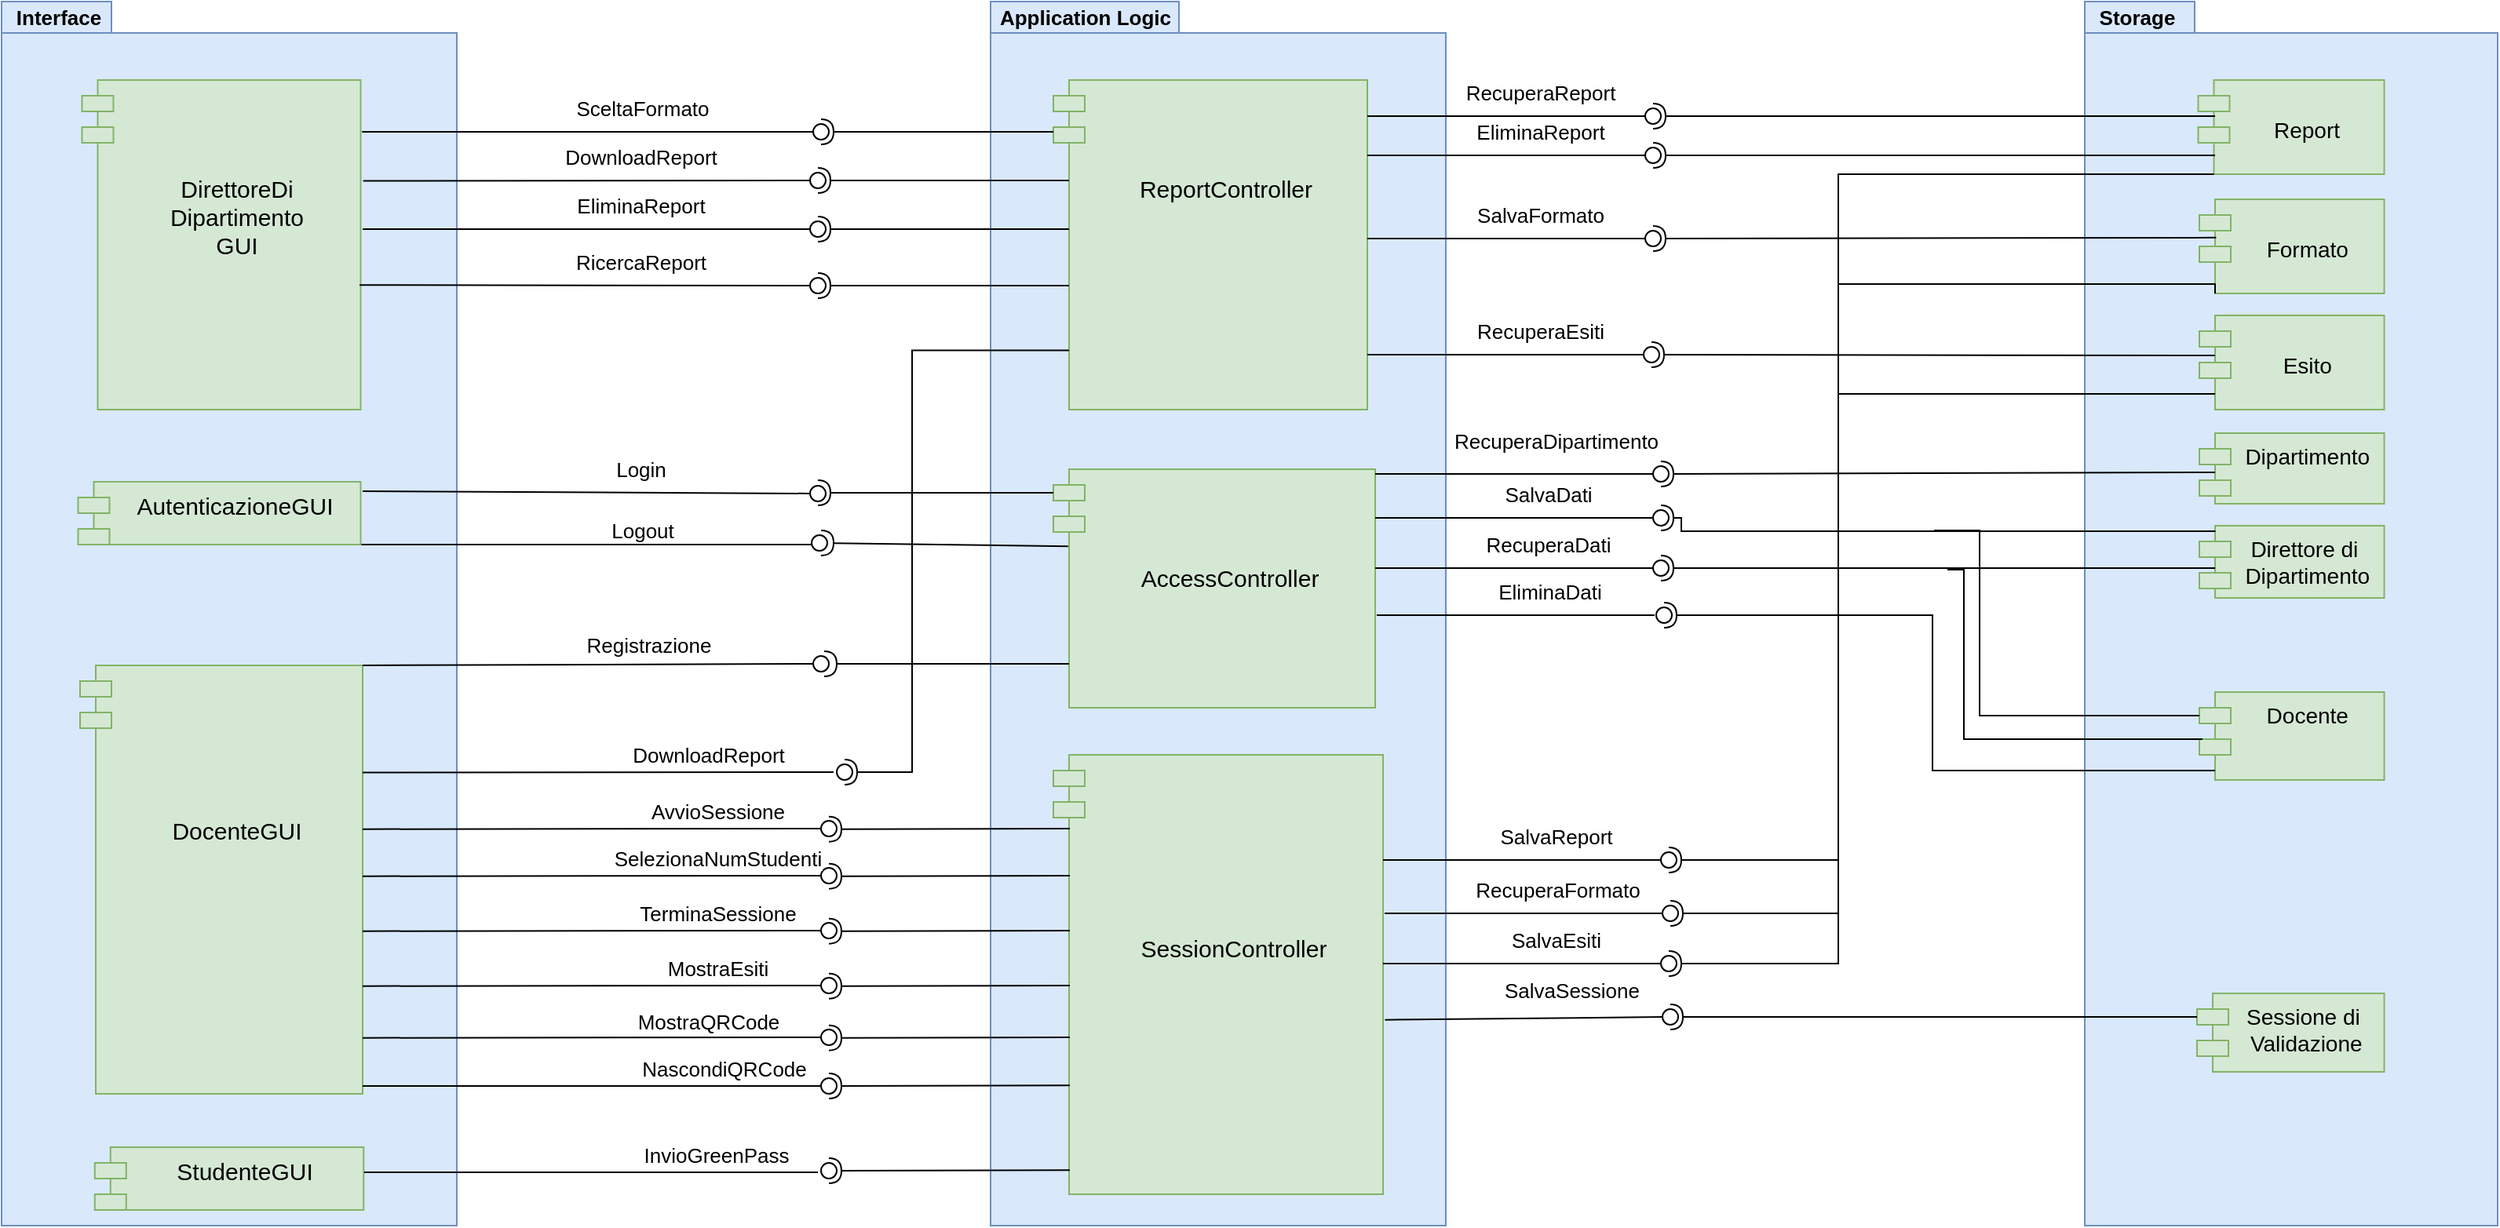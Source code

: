 <mxfile version="15.9.6" type="device"><diagram id="GArLD8cVjcSwyjwCv-ND" name="Pagina-1"><mxGraphModel dx="2397" dy="1300" grid="1" gridSize="10" guides="1" tooltips="1" connect="1" arrows="1" fold="1" page="0" pageScale="1" pageWidth="827" pageHeight="1169" math="0" shadow="0"><root><mxCell id="0"/><mxCell id="1" parent="0"/><mxCell id="IBk2zJn6kR047QgPzbhl-1" value="" style="shape=folder;fontStyle=1;spacingTop=10;tabWidth=120;tabHeight=20;tabPosition=left;html=1;fillColor=#dae8fc;strokeColor=#6c8ebf;" parent="1" vertex="1"><mxGeometry x="220" y="-60" width="290" height="780" as="geometry"/></mxCell><mxCell id="IBk2zJn6kR047QgPzbhl-2" value="&lt;font size=&quot;1&quot;&gt;&lt;b style=&quot;font-size: 13px&quot;&gt;Application Logic&lt;/b&gt;&lt;/font&gt;" style="text;html=1;align=center;verticalAlign=middle;resizable=0;points=[];autosize=1;strokeColor=none;fillColor=none;" parent="1" vertex="1"><mxGeometry x="220" y="-60" width="120" height="20" as="geometry"/></mxCell><mxCell id="IBk2zJn6kR047QgPzbhl-3" value="" style="shape=folder;fontStyle=1;spacingTop=10;tabWidth=70;tabHeight=20;tabPosition=left;html=1;fillColor=#dae8fc;strokeColor=#6c8ebf;" parent="1" vertex="1"><mxGeometry x="917" y="-60" width="263" height="780" as="geometry"/></mxCell><mxCell id="IBk2zJn6kR047QgPzbhl-4" value="&lt;b&gt;&lt;font style=&quot;font-size: 13px&quot;&gt;Storage&lt;/font&gt;&lt;/b&gt;" style="text;html=1;align=center;verticalAlign=middle;resizable=0;points=[];autosize=1;strokeColor=none;fillColor=none;" parent="1" vertex="1"><mxGeometry x="920" y="-60" width="60" height="20" as="geometry"/></mxCell><mxCell id="IBk2zJn6kR047QgPzbhl-5" value="" style="shape=folder;fontStyle=1;spacingTop=10;tabWidth=70;tabHeight=20;tabPosition=left;html=1;fillColor=#dae8fc;strokeColor=#6c8ebf;" parent="1" vertex="1"><mxGeometry x="-410" y="-60" width="290" height="780" as="geometry"/></mxCell><mxCell id="IBk2zJn6kR047QgPzbhl-12" value="&#10;&#10;&#10;&#10;&#10;&#10;SessionController" style="shape=module;align=left;spacingLeft=20;align=center;verticalAlign=top;fillColor=#d5e8d4;strokeColor=#82b366;fontSize=15;" parent="1" vertex="1"><mxGeometry x="260" y="420" width="210" height="280" as="geometry"/></mxCell><mxCell id="IBk2zJn6kR047QgPzbhl-13" value="&#10;&#10;&#10;ReportController" style="shape=module;align=left;spacingLeft=20;align=center;verticalAlign=top;fillColor=#d5e8d4;strokeColor=#82b366;fontSize=15;" parent="1" vertex="1"><mxGeometry x="260" y="-10" width="200" height="210" as="geometry"/></mxCell><mxCell id="IBk2zJn6kR047QgPzbhl-14" value="Direttore di &#10;Dipartimento" style="shape=module;align=left;spacingLeft=20;align=center;verticalAlign=top;fillColor=#d5e8d4;strokeColor=#82b366;fontSize=14;" parent="1" vertex="1"><mxGeometry x="990" y="274" width="117.75" height="46" as="geometry"/></mxCell><mxCell id="IBk2zJn6kR047QgPzbhl-15" value="Docente" style="shape=module;align=left;spacingLeft=20;align=center;verticalAlign=top;fillColor=#d5e8d4;strokeColor=#82b366;fontSize=14;" parent="1" vertex="1"><mxGeometry x="990" y="380" width="117.75" height="56" as="geometry"/></mxCell><mxCell id="IBk2zJn6kR047QgPzbhl-16" value="&#10;Esito" style="shape=module;align=left;spacingLeft=20;align=center;verticalAlign=top;fillColor=#d5e8d4;strokeColor=#82b366;fontSize=14;" parent="1" vertex="1"><mxGeometry x="990" y="140" width="117.75" height="60" as="geometry"/></mxCell><mxCell id="IBk2zJn6kR047QgPzbhl-17" value="&#10;Formato" style="shape=module;align=left;spacingLeft=20;align=center;verticalAlign=top;fillColor=#d5e8d4;strokeColor=#82b366;fontSize=14;" parent="1" vertex="1"><mxGeometry x="990" y="66" width="117.75" height="60" as="geometry"/></mxCell><mxCell id="IBk2zJn6kR047QgPzbhl-18" value="Sessione di &#10;Validazione" style="shape=module;align=left;spacingLeft=20;align=center;verticalAlign=top;fillColor=#d5e8d4;strokeColor=#82b366;fontSize=14;" parent="1" vertex="1"><mxGeometry x="988.5" y="572" width="119.25" height="50" as="geometry"/></mxCell><mxCell id="IBk2zJn6kR047QgPzbhl-19" value="&#10;Report" style="shape=module;align=left;spacingLeft=20;align=center;verticalAlign=top;fillColor=#d5e8d4;strokeColor=#82b366;fontSize=14;" parent="1" vertex="1"><mxGeometry x="989.25" y="-10" width="118.5" height="60" as="geometry"/></mxCell><mxCell id="IBk2zJn6kR047QgPzbhl-22" value="Dipartimento" style="shape=module;align=left;spacingLeft=20;align=center;verticalAlign=top;fillColor=#d5e8d4;strokeColor=#82b366;fontSize=14;" parent="1" vertex="1"><mxGeometry x="990" y="215" width="117.75" height="45" as="geometry"/></mxCell><mxCell id="IBk2zJn6kR047QgPzbhl-48" value="StudenteGUI" style="shape=module;align=left;spacingLeft=20;align=center;verticalAlign=top;fillColor=#d5e8d4;strokeColor=#82b366;fontSize=15;" parent="1" vertex="1"><mxGeometry x="-350.62" y="670" width="171.25" height="40" as="geometry"/></mxCell><mxCell id="IBk2zJn6kR047QgPzbhl-50" value="&#10;&#10;&#10;&#10;&#10;DocenteGUI" style="shape=module;align=left;spacingLeft=20;align=center;verticalAlign=top;fillColor=#d5e8d4;strokeColor=#82b366;fontSize=15;" parent="1" vertex="1"><mxGeometry x="-360" y="363" width="180" height="273" as="geometry"/></mxCell><mxCell id="IBk2zJn6kR047QgPzbhl-51" value="&#10;&#10;&#10;DirettoreDi&#10;Dipartimento&#10;GUI" style="shape=module;align=left;spacingLeft=20;align=center;verticalAlign=top;fillColor=#d5e8d4;strokeColor=#82b366;fontSize=15;" parent="1" vertex="1"><mxGeometry x="-358.75" y="-10" width="177.5" height="210" as="geometry"/></mxCell><mxCell id="McXszkzZbClIfci7ip5r-1" value="&#10;&#10;&#10;AccessController" style="shape=module;align=left;spacingLeft=20;align=center;verticalAlign=top;fillColor=#d5e8d4;strokeColor=#82b366;fontSize=15;" parent="1" vertex="1"><mxGeometry x="260" y="238" width="205" height="152" as="geometry"/></mxCell><mxCell id="9tfviT1aUYBze84xyZch-1" value="&lt;font style=&quot;font-size: 13px&quot;&gt;Login&lt;/font&gt;" style="rounded=0;orthogonalLoop=1;jettySize=auto;html=1;endArrow=none;endFill=0;sketch=0;sourcePerimeterSpacing=0;targetPerimeterSpacing=0;" parent="1" target="9tfviT1aUYBze84xyZch-3" edge="1"><mxGeometry x="0.243" y="15" relative="1" as="geometry"><mxPoint x="-180" y="252" as="sourcePoint"/><mxPoint as="offset"/><mxPoint x="100" y="252" as="targetPoint"/></mxGeometry></mxCell><mxCell id="9tfviT1aUYBze84xyZch-2" value="" style="rounded=0;orthogonalLoop=1;jettySize=auto;html=1;endArrow=halfCircle;endFill=0;endSize=6;strokeWidth=1;sketch=0;exitX=0;exitY=0;exitDx=0;exitDy=15;exitPerimeter=0;" parent="1" source="McXszkzZbClIfci7ip5r-1" edge="1"><mxGeometry relative="1" as="geometry"><mxPoint x="189" y="160" as="sourcePoint"/><mxPoint x="110" y="253" as="targetPoint"/></mxGeometry></mxCell><mxCell id="9tfviT1aUYBze84xyZch-3" value="" style="ellipse;whiteSpace=wrap;html=1;align=center;aspect=fixed;resizable=0;points=[];outlineConnect=0;sketch=0;" parent="1" vertex="1"><mxGeometry x="105" y="248.5" width="10" height="10" as="geometry"/></mxCell><mxCell id="9tfviT1aUYBze84xyZch-7" value="&lt;font style=&quot;font-size: 13px&quot;&gt;Logout&lt;/font&gt;" style="rounded=0;orthogonalLoop=1;jettySize=auto;html=1;endArrow=none;endFill=0;sketch=0;sourcePerimeterSpacing=0;targetPerimeterSpacing=0;exitX=1;exitY=1;exitDx=0;exitDy=0;" parent="1" edge="1" source="g1dc3hMLVJnacgeXAuTW-1"><mxGeometry x="0.23" y="9" relative="1" as="geometry"><mxPoint x="-140" y="276" as="sourcePoint"/><mxPoint as="offset"/><mxPoint x="110" y="286" as="targetPoint"/></mxGeometry></mxCell><mxCell id="9tfviT1aUYBze84xyZch-9" value="" style="ellipse;whiteSpace=wrap;html=1;align=center;aspect=fixed;resizable=0;points=[];outlineConnect=0;sketch=0;" parent="1" vertex="1"><mxGeometry x="106" y="280" width="10" height="10" as="geometry"/></mxCell><mxCell id="9tfviT1aUYBze84xyZch-14" value="&lt;font style=&quot;font-size: 13px&quot;&gt;SceltaFormato&lt;/font&gt;" style="rounded=0;orthogonalLoop=1;jettySize=auto;html=1;endArrow=none;endFill=0;sketch=0;sourcePerimeterSpacing=0;targetPerimeterSpacing=0;exitX=1.005;exitY=0.157;exitDx=0;exitDy=0;exitPerimeter=0;" parent="1" source="IBk2zJn6kR047QgPzbhl-51" edge="1"><mxGeometry x="0.243" y="15" relative="1" as="geometry"><mxPoint x="-70" y="23" as="sourcePoint"/><mxPoint as="offset"/><mxPoint x="107" y="23" as="targetPoint"/></mxGeometry></mxCell><mxCell id="9tfviT1aUYBze84xyZch-15" value="" style="rounded=0;orthogonalLoop=1;jettySize=auto;html=1;endArrow=halfCircle;endFill=0;entryX=0.5;entryY=0.5;endSize=6;strokeWidth=1;sketch=0;" parent="1" edge="1"><mxGeometry relative="1" as="geometry"><mxPoint x="260" y="23" as="sourcePoint"/><mxPoint x="112" y="23" as="targetPoint"/></mxGeometry></mxCell><mxCell id="9tfviT1aUYBze84xyZch-16" value="" style="ellipse;whiteSpace=wrap;html=1;align=center;aspect=fixed;resizable=0;points=[];outlineConnect=0;sketch=0;" parent="1" vertex="1"><mxGeometry x="107" y="18" width="10" height="10" as="geometry"/></mxCell><mxCell id="9tfviT1aUYBze84xyZch-17" value="&lt;font style=&quot;font-size: 13px&quot;&gt;DownloadReport&lt;/font&gt;" style="rounded=0;orthogonalLoop=1;jettySize=auto;html=1;endArrow=none;endFill=0;sketch=0;sourcePerimeterSpacing=0;targetPerimeterSpacing=0;exitX=1.009;exitY=0.306;exitDx=0;exitDy=0;exitPerimeter=0;" parent="1" source="IBk2zJn6kR047QgPzbhl-51" target="9tfviT1aUYBze84xyZch-19" edge="1"><mxGeometry x="0.243" y="15" relative="1" as="geometry"><mxPoint x="-72" y="54" as="sourcePoint"/><mxPoint as="offset"/></mxGeometry></mxCell><mxCell id="9tfviT1aUYBze84xyZch-18" value="" style="rounded=0;orthogonalLoop=1;jettySize=auto;html=1;endArrow=halfCircle;endFill=0;entryX=0.5;entryY=0.5;endSize=6;strokeWidth=1;sketch=0;" parent="1" target="9tfviT1aUYBze84xyZch-19" edge="1"><mxGeometry relative="1" as="geometry"><mxPoint x="270" y="54" as="sourcePoint"/></mxGeometry></mxCell><mxCell id="9tfviT1aUYBze84xyZch-19" value="" style="ellipse;whiteSpace=wrap;html=1;align=center;aspect=fixed;resizable=0;points=[];outlineConnect=0;sketch=0;" parent="1" vertex="1"><mxGeometry x="105" y="49" width="10" height="10" as="geometry"/></mxCell><mxCell id="9tfviT1aUYBze84xyZch-20" value="&lt;font style=&quot;font-size: 13px&quot;&gt;EliminaReport&lt;/font&gt;" style="rounded=0;orthogonalLoop=1;jettySize=auto;html=1;endArrow=none;endFill=0;sketch=0;sourcePerimeterSpacing=0;targetPerimeterSpacing=0;" parent="1" edge="1"><mxGeometry x="0.243" y="15" relative="1" as="geometry"><mxPoint x="-180" y="85" as="sourcePoint"/><mxPoint as="offset"/><mxPoint x="105" y="85" as="targetPoint"/></mxGeometry></mxCell><mxCell id="9tfviT1aUYBze84xyZch-21" value="" style="rounded=0;orthogonalLoop=1;jettySize=auto;html=1;endArrow=halfCircle;endFill=0;entryX=0.5;entryY=0.5;endSize=6;strokeWidth=1;sketch=0;" parent="1" target="9tfviT1aUYBze84xyZch-22" edge="1"><mxGeometry relative="1" as="geometry"><mxPoint x="270" y="85" as="sourcePoint"/></mxGeometry></mxCell><mxCell id="9tfviT1aUYBze84xyZch-22" value="" style="ellipse;whiteSpace=wrap;html=1;align=center;aspect=fixed;resizable=0;points=[];outlineConnect=0;sketch=0;" parent="1" vertex="1"><mxGeometry x="105" y="80" width="10" height="10" as="geometry"/></mxCell><mxCell id="9tfviT1aUYBze84xyZch-23" value="&lt;font style=&quot;font-size: 13px&quot;&gt;RicercaReport&lt;/font&gt;" style="rounded=0;orthogonalLoop=1;jettySize=auto;html=1;endArrow=none;endFill=0;sketch=0;sourcePerimeterSpacing=0;targetPerimeterSpacing=0;exitX=0.996;exitY=0.622;exitDx=0;exitDy=0;exitPerimeter=0;" parent="1" source="IBk2zJn6kR047QgPzbhl-51" target="9tfviT1aUYBze84xyZch-25" edge="1"><mxGeometry x="0.243" y="15" relative="1" as="geometry"><mxPoint x="-72" y="121" as="sourcePoint"/><mxPoint as="offset"/></mxGeometry></mxCell><mxCell id="9tfviT1aUYBze84xyZch-24" value="" style="rounded=0;orthogonalLoop=1;jettySize=auto;html=1;endArrow=halfCircle;endFill=0;entryX=0.5;entryY=0.5;endSize=6;strokeWidth=1;sketch=0;exitX=0.05;exitY=0.624;exitDx=0;exitDy=0;exitPerimeter=0;" parent="1" source="IBk2zJn6kR047QgPzbhl-13" target="9tfviT1aUYBze84xyZch-25" edge="1"><mxGeometry relative="1" as="geometry"><mxPoint x="188" y="121" as="sourcePoint"/></mxGeometry></mxCell><mxCell id="9tfviT1aUYBze84xyZch-25" value="" style="ellipse;whiteSpace=wrap;html=1;align=center;aspect=fixed;resizable=0;points=[];outlineConnect=0;sketch=0;" parent="1" vertex="1"><mxGeometry x="105" y="116" width="10" height="10" as="geometry"/></mxCell><mxCell id="9tfviT1aUYBze84xyZch-27" value="" style="rounded=0;orthogonalLoop=1;jettySize=auto;html=1;endArrow=halfCircle;endFill=0;entryX=0.5;entryY=0.5;endSize=6;strokeWidth=1;sketch=0;exitX=0.05;exitY=0.82;exitDx=0;exitDy=0;exitPerimeter=0;edgeStyle=orthogonalEdgeStyle;" parent="1" source="IBk2zJn6kR047QgPzbhl-13" target="9tfviT1aUYBze84xyZch-28" edge="1"><mxGeometry relative="1" as="geometry"><mxPoint x="210" y="302" as="sourcePoint"/><Array as="points"><mxPoint x="170" y="162"/><mxPoint x="170" y="431"/></Array></mxGeometry></mxCell><mxCell id="9tfviT1aUYBze84xyZch-28" value="" style="ellipse;whiteSpace=wrap;html=1;align=center;aspect=fixed;resizable=0;points=[];outlineConnect=0;sketch=0;" parent="1" vertex="1"><mxGeometry x="122" y="426" width="10" height="10" as="geometry"/></mxCell><mxCell id="9tfviT1aUYBze84xyZch-29" value="&lt;font style=&quot;font-size: 13px&quot;&gt;Registrazione&lt;/font&gt;" style="rounded=0;orthogonalLoop=1;jettySize=auto;html=1;endArrow=none;endFill=0;sketch=0;sourcePerimeterSpacing=0;targetPerimeterSpacing=0;exitX=1;exitY=0;exitDx=0;exitDy=0;" parent="1" target="9tfviT1aUYBze84xyZch-31" edge="1" source="IBk2zJn6kR047QgPzbhl-50"><mxGeometry x="0.272" y="12" relative="1" as="geometry"><mxPoint x="-180" y="302" as="sourcePoint"/><mxPoint as="offset"/><mxPoint x="100" y="363" as="targetPoint"/></mxGeometry></mxCell><mxCell id="9tfviT1aUYBze84xyZch-30" value="" style="rounded=0;orthogonalLoop=1;jettySize=auto;html=1;endArrow=halfCircle;endFill=0;endSize=6;strokeWidth=1;sketch=0;" parent="1" edge="1"><mxGeometry relative="1" as="geometry"><mxPoint x="270" y="362" as="sourcePoint"/><mxPoint x="114" y="362" as="targetPoint"/></mxGeometry></mxCell><mxCell id="9tfviT1aUYBze84xyZch-31" value="" style="ellipse;whiteSpace=wrap;html=1;align=center;aspect=fixed;resizable=0;points=[];outlineConnect=0;sketch=0;" parent="1" vertex="1"><mxGeometry x="107" y="357" width="10" height="10" as="geometry"/></mxCell><mxCell id="1rFnkEGy3SiXDLnb3KZA-1" value="&lt;font style=&quot;font-size: 13px&quot;&gt;NascondiQRCode&lt;/font&gt;" style="rounded=0;orthogonalLoop=1;jettySize=auto;html=1;endArrow=none;endFill=0;sketch=0;sourcePerimeterSpacing=0;targetPerimeterSpacing=0;exitX=1;exitY=1;exitDx=0;exitDy=0;" parent="1" target="1rFnkEGy3SiXDLnb3KZA-3" edge="1"><mxGeometry x="0.549" y="11" relative="1" as="geometry"><mxPoint x="-180" y="631" as="sourcePoint"/><mxPoint as="offset"/><Array as="points"><mxPoint x="117" y="631"/></Array></mxGeometry></mxCell><mxCell id="1rFnkEGy3SiXDLnb3KZA-2" value="" style="rounded=0;orthogonalLoop=1;jettySize=auto;html=1;endArrow=halfCircle;endFill=0;endSize=6;strokeWidth=1;sketch=0;exitX=0.05;exitY=0.953;exitDx=0;exitDy=0;exitPerimeter=0;" parent="1" edge="1"><mxGeometry relative="1" as="geometry"><mxPoint x="270.5" y="630.66" as="sourcePoint"/><mxPoint x="117" y="631" as="targetPoint"/></mxGeometry></mxCell><mxCell id="1rFnkEGy3SiXDLnb3KZA-3" value="" style="ellipse;whiteSpace=wrap;html=1;align=center;aspect=fixed;resizable=0;points=[];outlineConnect=0;sketch=0;" parent="1" vertex="1"><mxGeometry x="112" y="626" width="10" height="10" as="geometry"/></mxCell><mxCell id="1rFnkEGy3SiXDLnb3KZA-10" value="&lt;font style=&quot;font-size: 13px&quot;&gt;SalvaDati&lt;/font&gt;" style="rounded=0;orthogonalLoop=1;jettySize=auto;html=1;endArrow=none;endFill=0;sketch=0;sourcePerimeterSpacing=0;targetPerimeterSpacing=0;" parent="1" target="1rFnkEGy3SiXDLnb3KZA-12" edge="1"><mxGeometry x="0.243" y="15" relative="1" as="geometry"><mxPoint x="465" y="269" as="sourcePoint"/><mxPoint as="offset"/></mxGeometry></mxCell><mxCell id="1rFnkEGy3SiXDLnb3KZA-11" value="" style="rounded=0;orthogonalLoop=1;jettySize=auto;html=1;endArrow=halfCircle;endFill=0;entryX=0.5;entryY=0.5;endSize=6;strokeWidth=1;sketch=0;edgeStyle=orthogonalEdgeStyle;exitX=0.087;exitY=0.077;exitDx=0;exitDy=0;exitPerimeter=0;" parent="1" source="IBk2zJn6kR047QgPzbhl-14" target="1rFnkEGy3SiXDLnb3KZA-12" edge="1"><mxGeometry relative="1" as="geometry"><mxPoint x="900" y="269" as="sourcePoint"/><Array as="points"><mxPoint x="660" y="278"/><mxPoint x="660" y="269"/></Array></mxGeometry></mxCell><mxCell id="1rFnkEGy3SiXDLnb3KZA-12" value="" style="ellipse;whiteSpace=wrap;html=1;align=center;aspect=fixed;resizable=0;points=[];outlineConnect=0;sketch=0;" parent="1" vertex="1"><mxGeometry x="642" y="264" width="10" height="10" as="geometry"/></mxCell><mxCell id="1rFnkEGy3SiXDLnb3KZA-13" value="&lt;font style=&quot;font-size: 13px&quot;&gt;SalvaEsiti&lt;/font&gt;" style="rounded=0;orthogonalLoop=1;jettySize=auto;html=1;endArrow=none;endFill=0;sketch=0;sourcePerimeterSpacing=0;targetPerimeterSpacing=0;" parent="1" target="1rFnkEGy3SiXDLnb3KZA-15" edge="1"><mxGeometry x="0.243" y="15" relative="1" as="geometry"><mxPoint x="470" y="553" as="sourcePoint"/><mxPoint as="offset"/></mxGeometry></mxCell><mxCell id="1rFnkEGy3SiXDLnb3KZA-14" value="" style="rounded=0;orthogonalLoop=1;jettySize=auto;html=1;endArrow=halfCircle;endFill=0;entryX=0.5;entryY=0.5;endSize=6;strokeWidth=1;sketch=0;edgeStyle=orthogonalEdgeStyle;" parent="1" target="1rFnkEGy3SiXDLnb3KZA-15" edge="1"><mxGeometry relative="1" as="geometry"><mxPoint x="1000" y="190" as="sourcePoint"/><Array as="points"><mxPoint x="1000" y="190"/><mxPoint x="760" y="190"/><mxPoint x="760" y="553"/></Array></mxGeometry></mxCell><mxCell id="1rFnkEGy3SiXDLnb3KZA-15" value="" style="ellipse;whiteSpace=wrap;html=1;align=center;aspect=fixed;resizable=0;points=[];outlineConnect=0;sketch=0;" parent="1" vertex="1"><mxGeometry x="647" y="548" width="10" height="10" as="geometry"/></mxCell><mxCell id="1rFnkEGy3SiXDLnb3KZA-16" value="&lt;font style=&quot;font-size: 13px&quot;&gt;RecuperaDati&lt;/font&gt;" style="rounded=0;orthogonalLoop=1;jettySize=auto;html=1;endArrow=none;endFill=0;sketch=0;sourcePerimeterSpacing=0;targetPerimeterSpacing=0;" parent="1" edge="1"><mxGeometry x="0.243" y="15" relative="1" as="geometry"><mxPoint x="465" y="301" as="sourcePoint"/><mxPoint as="offset"/><mxPoint x="642" y="301" as="targetPoint"/></mxGeometry></mxCell><mxCell id="1rFnkEGy3SiXDLnb3KZA-17" value="" style="rounded=0;orthogonalLoop=1;jettySize=auto;html=1;endArrow=halfCircle;endFill=0;entryX=0.5;entryY=0.5;endSize=6;strokeWidth=1;sketch=0;" parent="1" edge="1"><mxGeometry relative="1" as="geometry"><mxPoint x="1000" y="301" as="sourcePoint"/><mxPoint x="647" y="301" as="targetPoint"/></mxGeometry></mxCell><mxCell id="1rFnkEGy3SiXDLnb3KZA-18" value="" style="ellipse;whiteSpace=wrap;html=1;align=center;aspect=fixed;resizable=0;points=[];outlineConnect=0;sketch=0;" parent="1" vertex="1"><mxGeometry x="642" y="296" width="10" height="10" as="geometry"/></mxCell><mxCell id="1rFnkEGy3SiXDLnb3KZA-19" value="&lt;font style=&quot;font-size: 13px&quot;&gt;RecuperaFormato&lt;/font&gt;" style="rounded=0;orthogonalLoop=1;jettySize=auto;html=1;endArrow=none;endFill=0;sketch=0;sourcePerimeterSpacing=0;targetPerimeterSpacing=0;" parent="1" target="1rFnkEGy3SiXDLnb3KZA-21" edge="1"><mxGeometry x="0.243" y="15" relative="1" as="geometry"><mxPoint x="471" y="521" as="sourcePoint"/><mxPoint as="offset"/></mxGeometry></mxCell><mxCell id="1rFnkEGy3SiXDLnb3KZA-20" value="" style="rounded=0;orthogonalLoop=1;jettySize=auto;html=1;endArrow=halfCircle;endFill=0;entryX=0.5;entryY=0.5;endSize=6;strokeWidth=1;sketch=0;edgeStyle=orthogonalEdgeStyle;exitX=0;exitY=1;exitDx=10;exitDy=0;exitPerimeter=0;" parent="1" source="IBk2zJn6kR047QgPzbhl-17" target="1rFnkEGy3SiXDLnb3KZA-21" edge="1"><mxGeometry relative="1" as="geometry"><mxPoint x="810" y="130" as="sourcePoint"/><Array as="points"><mxPoint x="1000" y="120"/><mxPoint x="760" y="120"/><mxPoint x="760" y="521"/></Array></mxGeometry></mxCell><mxCell id="1rFnkEGy3SiXDLnb3KZA-21" value="" style="ellipse;whiteSpace=wrap;html=1;align=center;aspect=fixed;resizable=0;points=[];outlineConnect=0;sketch=0;" parent="1" vertex="1"><mxGeometry x="648" y="516" width="10" height="10" as="geometry"/></mxCell><mxCell id="1rFnkEGy3SiXDLnb3KZA-22" value="&lt;font style=&quot;font-size: 13px&quot;&gt;RecuperaReport&lt;/font&gt;" style="rounded=0;orthogonalLoop=1;jettySize=auto;html=1;endArrow=none;endFill=0;sketch=0;sourcePerimeterSpacing=0;targetPerimeterSpacing=0;" parent="1" edge="1"><mxGeometry x="0.243" y="15" relative="1" as="geometry"><mxPoint x="460" y="13" as="sourcePoint"/><mxPoint as="offset"/><mxPoint x="637" y="13" as="targetPoint"/></mxGeometry></mxCell><mxCell id="1rFnkEGy3SiXDLnb3KZA-23" value="" style="rounded=0;orthogonalLoop=1;jettySize=auto;html=1;endArrow=halfCircle;endFill=0;entryX=0.5;entryY=0.5;endSize=6;strokeWidth=1;sketch=0;" parent="1" target="1rFnkEGy3SiXDLnb3KZA-24" edge="1"><mxGeometry relative="1" as="geometry"><mxPoint x="1000" y="13" as="sourcePoint"/></mxGeometry></mxCell><mxCell id="1rFnkEGy3SiXDLnb3KZA-24" value="" style="ellipse;whiteSpace=wrap;html=1;align=center;aspect=fixed;resizable=0;points=[];outlineConnect=0;sketch=0;" parent="1" vertex="1"><mxGeometry x="637" y="8" width="10" height="10" as="geometry"/></mxCell><mxCell id="1rFnkEGy3SiXDLnb3KZA-25" value="&lt;font style=&quot;font-size: 13px&quot;&gt;EliminaReport&lt;/font&gt;" style="rounded=0;orthogonalLoop=1;jettySize=auto;html=1;endArrow=none;endFill=0;sketch=0;sourcePerimeterSpacing=0;targetPerimeterSpacing=0;" parent="1" edge="1"><mxGeometry x="0.243" y="15" relative="1" as="geometry"><mxPoint x="460" y="38" as="sourcePoint"/><mxPoint as="offset"/><mxPoint x="637.0" y="38" as="targetPoint"/></mxGeometry></mxCell><mxCell id="1rFnkEGy3SiXDLnb3KZA-26" value="" style="rounded=0;orthogonalLoop=1;jettySize=auto;html=1;endArrow=halfCircle;endFill=0;entryX=0.5;entryY=0.5;endSize=6;strokeWidth=1;sketch=0;" parent="1" edge="1"><mxGeometry relative="1" as="geometry"><mxPoint x="1000" y="38" as="sourcePoint"/><mxPoint x="642" y="38" as="targetPoint"/></mxGeometry></mxCell><mxCell id="1rFnkEGy3SiXDLnb3KZA-27" value="" style="ellipse;whiteSpace=wrap;html=1;align=center;aspect=fixed;resizable=0;points=[];outlineConnect=0;sketch=0;" parent="1" vertex="1"><mxGeometry x="637" y="33" width="10" height="10" as="geometry"/></mxCell><mxCell id="1rFnkEGy3SiXDLnb3KZA-28" value="&lt;font style=&quot;font-size: 13px&quot;&gt;SalvaFormato&lt;/font&gt;" style="rounded=0;orthogonalLoop=1;jettySize=auto;html=1;endArrow=none;endFill=0;sketch=0;sourcePerimeterSpacing=0;targetPerimeterSpacing=0;" parent="1" edge="1"><mxGeometry x="0.243" y="15" relative="1" as="geometry"><mxPoint x="460" y="91" as="sourcePoint"/><mxPoint as="offset"/><mxPoint x="637" y="91" as="targetPoint"/></mxGeometry></mxCell><mxCell id="1rFnkEGy3SiXDLnb3KZA-29" value="" style="rounded=0;orthogonalLoop=1;jettySize=auto;html=1;endArrow=halfCircle;endFill=0;entryX=0.5;entryY=0.5;endSize=6;strokeWidth=1;sketch=0;exitX=0.091;exitY=0.407;exitDx=0;exitDy=0;exitPerimeter=0;" parent="1" source="IBk2zJn6kR047QgPzbhl-17" target="1rFnkEGy3SiXDLnb3KZA-30" edge="1"><mxGeometry relative="1" as="geometry"><mxPoint x="720" y="91" as="sourcePoint"/></mxGeometry></mxCell><mxCell id="1rFnkEGy3SiXDLnb3KZA-30" value="" style="ellipse;whiteSpace=wrap;html=1;align=center;aspect=fixed;resizable=0;points=[];outlineConnect=0;sketch=0;" parent="1" vertex="1"><mxGeometry x="637" y="86" width="10" height="10" as="geometry"/></mxCell><mxCell id="1rFnkEGy3SiXDLnb3KZA-31" value="&lt;font style=&quot;font-size: 13px&quot;&gt;RecuperaEsiti&lt;/font&gt;" style="rounded=0;orthogonalLoop=1;jettySize=auto;html=1;endArrow=none;endFill=0;sketch=0;sourcePerimeterSpacing=0;targetPerimeterSpacing=0;" parent="1" edge="1"><mxGeometry x="0.243" y="15" relative="1" as="geometry"><mxPoint x="460" y="165" as="sourcePoint"/><mxPoint as="offset"/><mxPoint x="637" y="165" as="targetPoint"/></mxGeometry></mxCell><mxCell id="1rFnkEGy3SiXDLnb3KZA-32" value="" style="rounded=0;orthogonalLoop=1;jettySize=auto;html=1;endArrow=halfCircle;endFill=0;entryX=0.5;entryY=0.5;endSize=6;strokeWidth=1;sketch=0;exitX=0.092;exitY=0.492;exitDx=0;exitDy=0;exitPerimeter=0;" parent="1" edge="1"><mxGeometry relative="1" as="geometry"><mxPoint x="999.833" y="165.52" as="sourcePoint"/><mxPoint x="641" y="165" as="targetPoint"/></mxGeometry></mxCell><mxCell id="1rFnkEGy3SiXDLnb3KZA-33" value="" style="ellipse;whiteSpace=wrap;html=1;align=center;aspect=fixed;resizable=0;points=[];outlineConnect=0;sketch=0;" parent="1" vertex="1"><mxGeometry x="636" y="160" width="10" height="10" as="geometry"/></mxCell><mxCell id="1rFnkEGy3SiXDLnb3KZA-34" value="&lt;font style=&quot;font-size: 13px&quot;&gt;EliminaDati&lt;/font&gt;" style="rounded=0;orthogonalLoop=1;jettySize=auto;html=1;endArrow=none;endFill=0;sketch=0;sourcePerimeterSpacing=0;targetPerimeterSpacing=0;" parent="1" edge="1"><mxGeometry x="0.243" y="15" relative="1" as="geometry"><mxPoint x="466" y="331" as="sourcePoint"/><mxPoint as="offset"/><mxPoint x="643" y="331" as="targetPoint"/></mxGeometry></mxCell><mxCell id="1rFnkEGy3SiXDLnb3KZA-35" value="" style="rounded=0;orthogonalLoop=1;jettySize=auto;html=1;endArrow=halfCircle;endFill=0;entryX=0.5;entryY=0.5;endSize=6;strokeWidth=1;sketch=0;edgeStyle=orthogonalEdgeStyle;" parent="1" target="1rFnkEGy3SiXDLnb3KZA-36" edge="1"><mxGeometry relative="1" as="geometry"><mxPoint x="1000" y="430" as="sourcePoint"/><Array as="points"><mxPoint x="820" y="430"/><mxPoint x="820" y="331"/></Array></mxGeometry></mxCell><mxCell id="1rFnkEGy3SiXDLnb3KZA-36" value="" style="ellipse;whiteSpace=wrap;html=1;align=center;aspect=fixed;resizable=0;points=[];outlineConnect=0;sketch=0;" parent="1" vertex="1"><mxGeometry x="644" y="326" width="10" height="10" as="geometry"/></mxCell><mxCell id="1rFnkEGy3SiXDLnb3KZA-37" value="&lt;font style=&quot;font-size: 13px&quot;&gt;SalvaReport&lt;/font&gt;" style="rounded=0;orthogonalLoop=1;jettySize=auto;html=1;endArrow=none;endFill=0;sketch=0;sourcePerimeterSpacing=0;targetPerimeterSpacing=0;" parent="1" target="1rFnkEGy3SiXDLnb3KZA-39" edge="1"><mxGeometry x="0.243" y="15" relative="1" as="geometry"><mxPoint x="470" y="487" as="sourcePoint"/><mxPoint as="offset"/></mxGeometry></mxCell><mxCell id="1rFnkEGy3SiXDLnb3KZA-38" value="" style="rounded=0;orthogonalLoop=1;jettySize=auto;html=1;endArrow=halfCircle;endFill=0;entryX=0.5;entryY=0.5;endSize=6;strokeWidth=1;sketch=0;edgeStyle=orthogonalEdgeStyle;exitX=0;exitY=1;exitDx=10;exitDy=0;exitPerimeter=0;" parent="1" source="IBk2zJn6kR047QgPzbhl-19" target="1rFnkEGy3SiXDLnb3KZA-39" edge="1"><mxGeometry relative="1" as="geometry"><mxPoint x="760" y="50" as="sourcePoint"/><Array as="points"><mxPoint x="760" y="50"/><mxPoint x="760" y="487"/></Array></mxGeometry></mxCell><mxCell id="1rFnkEGy3SiXDLnb3KZA-39" value="" style="ellipse;whiteSpace=wrap;html=1;align=center;aspect=fixed;resizable=0;points=[];outlineConnect=0;sketch=0;" parent="1" vertex="1"><mxGeometry x="647" y="482" width="10" height="10" as="geometry"/></mxCell><mxCell id="1rFnkEGy3SiXDLnb3KZA-40" value="&lt;font style=&quot;font-size: 13px&quot;&gt;SalvaSessione&lt;/font&gt;" style="rounded=0;orthogonalLoop=1;jettySize=auto;html=1;endArrow=none;endFill=0;sketch=0;sourcePerimeterSpacing=0;targetPerimeterSpacing=0;exitX=1.006;exitY=0.603;exitDx=0;exitDy=0;exitPerimeter=0;" parent="1" edge="1"><mxGeometry x="0.346" y="18" relative="1" as="geometry"><mxPoint x="471.26" y="588.84" as="sourcePoint"/><mxPoint as="offset"/><mxPoint x="648.0" y="587.038" as="targetPoint"/></mxGeometry></mxCell><mxCell id="1rFnkEGy3SiXDLnb3KZA-41" value="" style="rounded=0;orthogonalLoop=1;jettySize=auto;html=1;endArrow=halfCircle;endFill=0;endSize=6;strokeWidth=1;sketch=0;exitX=0;exitY=0;exitDx=0;exitDy=15;exitPerimeter=0;" parent="1" source="IBk2zJn6kR047QgPzbhl-18" edge="1"><mxGeometry relative="1" as="geometry"><mxPoint x="1006.448" y="557" as="sourcePoint"/><Array as="points"><mxPoint x="760" y="587"/></Array><mxPoint x="653" y="587" as="targetPoint"/></mxGeometry></mxCell><mxCell id="1rFnkEGy3SiXDLnb3KZA-42" value="" style="ellipse;whiteSpace=wrap;html=1;align=center;aspect=fixed;resizable=0;points=[];outlineConnect=0;sketch=0;" parent="1" vertex="1"><mxGeometry x="648" y="582" width="10" height="10" as="geometry"/></mxCell><mxCell id="YK9zqEOWVS38Oevk7q-7-1" value="&lt;font style=&quot;font-size: 13px&quot;&gt;RecuperaDipartimento&lt;/font&gt;" style="rounded=0;orthogonalLoop=1;jettySize=auto;html=1;endArrow=none;endFill=0;sketch=0;sourcePerimeterSpacing=0;targetPerimeterSpacing=0;" parent="1" edge="1"><mxGeometry x="0.299" y="21" relative="1" as="geometry"><mxPoint x="465.0" y="241.0" as="sourcePoint"/><mxPoint as="offset"/><mxPoint x="642" y="241.0" as="targetPoint"/></mxGeometry></mxCell><mxCell id="YK9zqEOWVS38Oevk7q-7-2" value="" style="rounded=0;orthogonalLoop=1;jettySize=auto;html=1;endArrow=halfCircle;endFill=0;entryX=0.5;entryY=0.5;endSize=6;strokeWidth=1;sketch=0;" parent="1" target="YK9zqEOWVS38Oevk7q-7-3" edge="1"><mxGeometry relative="1" as="geometry"><mxPoint x="1000" y="240" as="sourcePoint"/></mxGeometry></mxCell><mxCell id="YK9zqEOWVS38Oevk7q-7-3" value="" style="ellipse;whiteSpace=wrap;html=1;align=center;aspect=fixed;resizable=0;points=[];outlineConnect=0;sketch=0;" parent="1" vertex="1"><mxGeometry x="642" y="236" width="10" height="10" as="geometry"/></mxCell><mxCell id="YK9zqEOWVS38Oevk7q-7-7" value="&lt;font size=&quot;1&quot;&gt;&lt;b style=&quot;font-size: 13px&quot;&gt;Interface&lt;/b&gt;&lt;/font&gt;" style="text;html=1;align=center;verticalAlign=middle;resizable=0;points=[];autosize=1;strokeColor=none;fillColor=none;" parent="1" vertex="1"><mxGeometry x="-409" y="-60" width="70" height="20" as="geometry"/></mxCell><mxCell id="YK9zqEOWVS38Oevk7q-7-8" value="" style="rounded=0;orthogonalLoop=1;jettySize=auto;html=1;endArrow=halfCircle;endFill=0;endSize=6;strokeWidth=1;sketch=0;exitX=0.046;exitY=0.323;exitDx=0;exitDy=0;exitPerimeter=0;" parent="1" edge="1" source="McXszkzZbClIfci7ip5r-1"><mxGeometry relative="1" as="geometry"><mxPoint x="252" y="285" as="sourcePoint"/><mxPoint x="112" y="285" as="targetPoint"/></mxGeometry></mxCell><mxCell id="9tfviT1aUYBze84xyZch-26" value="&lt;font style=&quot;font-size: 13px&quot;&gt;DownloadReport&lt;/font&gt;" style="rounded=0;orthogonalLoop=1;jettySize=auto;html=1;endArrow=none;endFill=0;sketch=0;sourcePerimeterSpacing=0;targetPerimeterSpacing=0;exitX=1;exitY=0.25;exitDx=0;exitDy=0;" parent="1" source="IBk2zJn6kR047QgPzbhl-50" edge="1"><mxGeometry x="0.467" y="11" relative="1" as="geometry"><mxPoint x="-60" y="180" as="sourcePoint"/><mxPoint as="offset"/><mxPoint x="120" y="431" as="targetPoint"/></mxGeometry></mxCell><mxCell id="YK9zqEOWVS38Oevk7q-7-9" style="edgeStyle=orthogonalEdgeStyle;rounded=0;orthogonalLoop=1;jettySize=auto;html=1;exitX=0.5;exitY=1;exitDx=0;exitDy=0;" parent="1" source="McXszkzZbClIfci7ip5r-1" target="McXszkzZbClIfci7ip5r-1" edge="1"><mxGeometry relative="1" as="geometry"/></mxCell><mxCell id="9tfviT1aUYBze84xyZch-37" value="" style="ellipse;whiteSpace=wrap;html=1;align=center;aspect=fixed;resizable=0;points=[];outlineConnect=0;sketch=0;" parent="1" vertex="1"><mxGeometry x="112" y="462" width="10" height="10" as="geometry"/></mxCell><mxCell id="9tfviT1aUYBze84xyZch-40" value="" style="ellipse;whiteSpace=wrap;html=1;align=center;aspect=fixed;resizable=0;points=[];outlineConnect=0;sketch=0;" parent="1" vertex="1"><mxGeometry x="112" y="492" width="10" height="10" as="geometry"/></mxCell><mxCell id="9tfviT1aUYBze84xyZch-43" value="" style="ellipse;whiteSpace=wrap;html=1;align=center;aspect=fixed;resizable=0;points=[];outlineConnect=0;sketch=0;" parent="1" vertex="1"><mxGeometry x="112" y="527" width="10" height="10" as="geometry"/></mxCell><mxCell id="1rFnkEGy3SiXDLnb3KZA-6" value="" style="ellipse;whiteSpace=wrap;html=1;align=center;aspect=fixed;resizable=0;points=[];outlineConnect=0;sketch=0;" parent="1" vertex="1"><mxGeometry x="112" y="562" width="10" height="10" as="geometry"/></mxCell><mxCell id="9tfviT1aUYBze84xyZch-34" value="" style="ellipse;whiteSpace=wrap;html=1;align=center;aspect=fixed;resizable=0;points=[];outlineConnect=0;sketch=0;" parent="1" vertex="1"><mxGeometry x="112" y="680" width="10" height="10" as="geometry"/></mxCell><mxCell id="wRzygPh26zrGFck27iJN-1" value="&lt;font style=&quot;font-size: 13px&quot;&gt;MostraQRCode&lt;/font&gt;" style="rounded=0;orthogonalLoop=1;jettySize=auto;html=1;endArrow=none;endFill=0;sketch=0;targetPerimeterSpacing=0;exitX=1;exitY=1;exitDx=0;exitDy=0;startArrow=none;" parent="1" source="1rFnkEGy3SiXDLnb3KZA-9" edge="1"><mxGeometry x="1" y="78" relative="1" as="geometry"><mxPoint x="-180" y="600.34" as="sourcePoint"/><mxPoint x="-77" y="-10" as="offset"/><mxPoint x="117" y="600.34" as="targetPoint"/><Array as="points"><mxPoint x="117" y="600.34"/></Array></mxGeometry></mxCell><mxCell id="wRzygPh26zrGFck27iJN-2" value="" style="rounded=0;orthogonalLoop=1;jettySize=auto;html=1;endArrow=halfCircle;endFill=0;endSize=6;strokeWidth=1;sketch=0;exitX=0.05;exitY=0.953;exitDx=0;exitDy=0;exitPerimeter=0;" parent="1" edge="1"><mxGeometry relative="1" as="geometry"><mxPoint x="270.5" y="600.0" as="sourcePoint"/><mxPoint x="117" y="600.34" as="targetPoint"/></mxGeometry></mxCell><mxCell id="1rFnkEGy3SiXDLnb3KZA-9" value="" style="ellipse;whiteSpace=wrap;html=1;align=center;aspect=fixed;resizable=0;points=[];outlineConnect=0;sketch=0;" parent="1" vertex="1"><mxGeometry x="112" y="595" width="10" height="10" as="geometry"/></mxCell><mxCell id="wRzygPh26zrGFck27iJN-5" value="" style="rounded=0;orthogonalLoop=1;jettySize=auto;html=1;endArrow=none;endFill=0;sketch=0;sourcePerimeterSpacing=0;exitX=1;exitY=1;exitDx=0;exitDy=0;" parent="1" target="1rFnkEGy3SiXDLnb3KZA-9" edge="1"><mxGeometry x="0.549" y="11" relative="1" as="geometry"><mxPoint x="-180" y="600.34" as="sourcePoint"/><mxPoint as="offset"/><mxPoint x="117" y="600.34" as="targetPoint"/><Array as="points"/></mxGeometry></mxCell><mxCell id="wRzygPh26zrGFck27iJN-6" value="" style="rounded=0;orthogonalLoop=1;jettySize=auto;html=1;endArrow=halfCircle;endFill=0;endSize=6;strokeWidth=1;sketch=0;exitX=0.05;exitY=0.953;exitDx=0;exitDy=0;exitPerimeter=0;" parent="1" edge="1"><mxGeometry relative="1" as="geometry"><mxPoint x="270.5" y="567" as="sourcePoint"/><mxPoint x="117" y="567.34" as="targetPoint"/></mxGeometry></mxCell><mxCell id="wRzygPh26zrGFck27iJN-7" value="&lt;font style=&quot;font-size: 13px&quot;&gt;MostraEsiti&lt;/font&gt;" style="rounded=0;orthogonalLoop=1;jettySize=auto;html=1;endArrow=none;endFill=0;sketch=0;sourcePerimeterSpacing=0;exitX=1;exitY=1;exitDx=0;exitDy=0;" parent="1" edge="1"><mxGeometry x="0.549" y="11" relative="1" as="geometry"><mxPoint x="-180" y="567.34" as="sourcePoint"/><mxPoint as="offset"/><mxPoint x="112" y="567" as="targetPoint"/><Array as="points"/></mxGeometry></mxCell><mxCell id="wRzygPh26zrGFck27iJN-8" value="" style="rounded=0;orthogonalLoop=1;jettySize=auto;html=1;endArrow=halfCircle;endFill=0;endSize=6;strokeWidth=1;sketch=0;exitX=0.05;exitY=0.953;exitDx=0;exitDy=0;exitPerimeter=0;" parent="1" edge="1"><mxGeometry relative="1" as="geometry"><mxPoint x="270.5" y="532" as="sourcePoint"/><mxPoint x="117" y="532.34" as="targetPoint"/></mxGeometry></mxCell><mxCell id="wRzygPh26zrGFck27iJN-9" value="&lt;font style=&quot;font-size: 13px&quot;&gt;TerminaSessione&lt;/font&gt;" style="rounded=0;orthogonalLoop=1;jettySize=auto;html=1;endArrow=none;endFill=0;sketch=0;sourcePerimeterSpacing=0;exitX=1;exitY=1;exitDx=0;exitDy=0;" parent="1" edge="1"><mxGeometry x="0.549" y="11" relative="1" as="geometry"><mxPoint x="-180" y="532.34" as="sourcePoint"/><mxPoint as="offset"/><mxPoint x="112" y="532" as="targetPoint"/><Array as="points"/></mxGeometry></mxCell><mxCell id="wRzygPh26zrGFck27iJN-10" value="" style="rounded=0;orthogonalLoop=1;jettySize=auto;html=1;endArrow=halfCircle;endFill=0;endSize=6;strokeWidth=1;sketch=0;exitX=0.05;exitY=0.953;exitDx=0;exitDy=0;exitPerimeter=0;" parent="1" edge="1"><mxGeometry relative="1" as="geometry"><mxPoint x="270.5" y="497" as="sourcePoint"/><mxPoint x="117" y="497.34" as="targetPoint"/></mxGeometry></mxCell><mxCell id="wRzygPh26zrGFck27iJN-11" value="&lt;font style=&quot;font-size: 13px&quot;&gt;SelezionaNumStudenti&lt;/font&gt;" style="rounded=0;orthogonalLoop=1;jettySize=auto;html=1;endArrow=none;endFill=0;sketch=0;sourcePerimeterSpacing=0;exitX=1;exitY=1;exitDx=0;exitDy=0;" parent="1" edge="1"><mxGeometry x="0.549" y="11" relative="1" as="geometry"><mxPoint x="-180" y="497.34" as="sourcePoint"/><mxPoint as="offset"/><mxPoint x="112" y="497" as="targetPoint"/><Array as="points"/></mxGeometry></mxCell><mxCell id="wRzygPh26zrGFck27iJN-12" value="" style="rounded=0;orthogonalLoop=1;jettySize=auto;html=1;endArrow=halfCircle;endFill=0;endSize=6;strokeWidth=1;sketch=0;exitX=0.05;exitY=0.953;exitDx=0;exitDy=0;exitPerimeter=0;" parent="1" edge="1"><mxGeometry relative="1" as="geometry"><mxPoint x="270.5" y="467" as="sourcePoint"/><mxPoint x="117" y="467.34" as="targetPoint"/></mxGeometry></mxCell><mxCell id="wRzygPh26zrGFck27iJN-13" value="&lt;font style=&quot;font-size: 13px&quot;&gt;AvvioSessione&lt;/font&gt;" style="rounded=0;orthogonalLoop=1;jettySize=auto;html=1;endArrow=none;endFill=0;sketch=0;sourcePerimeterSpacing=0;exitX=1;exitY=1;exitDx=0;exitDy=0;" parent="1" edge="1"><mxGeometry x="0.549" y="11" relative="1" as="geometry"><mxPoint x="-180" y="467.34" as="sourcePoint"/><mxPoint as="offset"/><mxPoint x="112" y="467" as="targetPoint"/><Array as="points"/></mxGeometry></mxCell><mxCell id="wRzygPh26zrGFck27iJN-16" value="&lt;font style=&quot;font-size: 13px&quot;&gt;InvioGreenPass&lt;/font&gt;" style="rounded=0;orthogonalLoop=1;jettySize=auto;html=1;endArrow=none;endFill=0;sketch=0;sourcePerimeterSpacing=0;targetPerimeterSpacing=0;" parent="1" edge="1"><mxGeometry x="0.549" y="11" relative="1" as="geometry"><mxPoint x="-179" y="686" as="sourcePoint"/><mxPoint as="offset"/><mxPoint x="110" y="686" as="targetPoint"/><Array as="points"/></mxGeometry></mxCell><mxCell id="wRzygPh26zrGFck27iJN-17" value="" style="rounded=0;orthogonalLoop=1;jettySize=auto;html=1;endArrow=halfCircle;endFill=0;endSize=6;strokeWidth=1;sketch=0;exitX=0.05;exitY=0.953;exitDx=0;exitDy=0;exitPerimeter=0;" parent="1" edge="1"><mxGeometry relative="1" as="geometry"><mxPoint x="270.5" y="684.66" as="sourcePoint"/><mxPoint x="117" y="685" as="targetPoint"/></mxGeometry></mxCell><mxCell id="QewHtvdaJG4s8RnWIa3Z-8" value="" style="endArrow=none;html=1;rounded=0;endSize=8;edgeStyle=orthogonalEdgeStyle;exitX=0;exitY=0;exitDx=0;exitDy=15;exitPerimeter=0;" parent="1" source="IBk2zJn6kR047QgPzbhl-15" edge="1"><mxGeometry width="50" height="50" relative="1" as="geometry"><mxPoint x="821" y="350" as="sourcePoint"/><mxPoint x="821" y="277" as="targetPoint"/><Array as="points"><mxPoint x="850" y="395"/><mxPoint x="850" y="277"/></Array></mxGeometry></mxCell><mxCell id="QewHtvdaJG4s8RnWIa3Z-9" value="" style="endArrow=none;html=1;rounded=0;endSize=8;edgeStyle=orthogonalEdgeStyle;" parent="1" edge="1"><mxGeometry width="50" height="50" relative="1" as="geometry"><mxPoint x="992" y="410" as="sourcePoint"/><mxPoint x="830" y="301" as="targetPoint"/><Array as="points"><mxPoint x="992" y="410"/><mxPoint x="840" y="410"/><mxPoint x="840" y="302"/><mxPoint x="830" y="302"/></Array></mxGeometry></mxCell><mxCell id="g1dc3hMLVJnacgeXAuTW-1" value="AutenticazioneGUI" style="shape=module;align=left;spacingLeft=20;align=center;verticalAlign=top;fillColor=#d5e8d4;strokeColor=#82b366;fontSize=15;" vertex="1" parent="1"><mxGeometry x="-361.25" y="246" width="180" height="40" as="geometry"/></mxCell></root></mxGraphModel></diagram></mxfile>